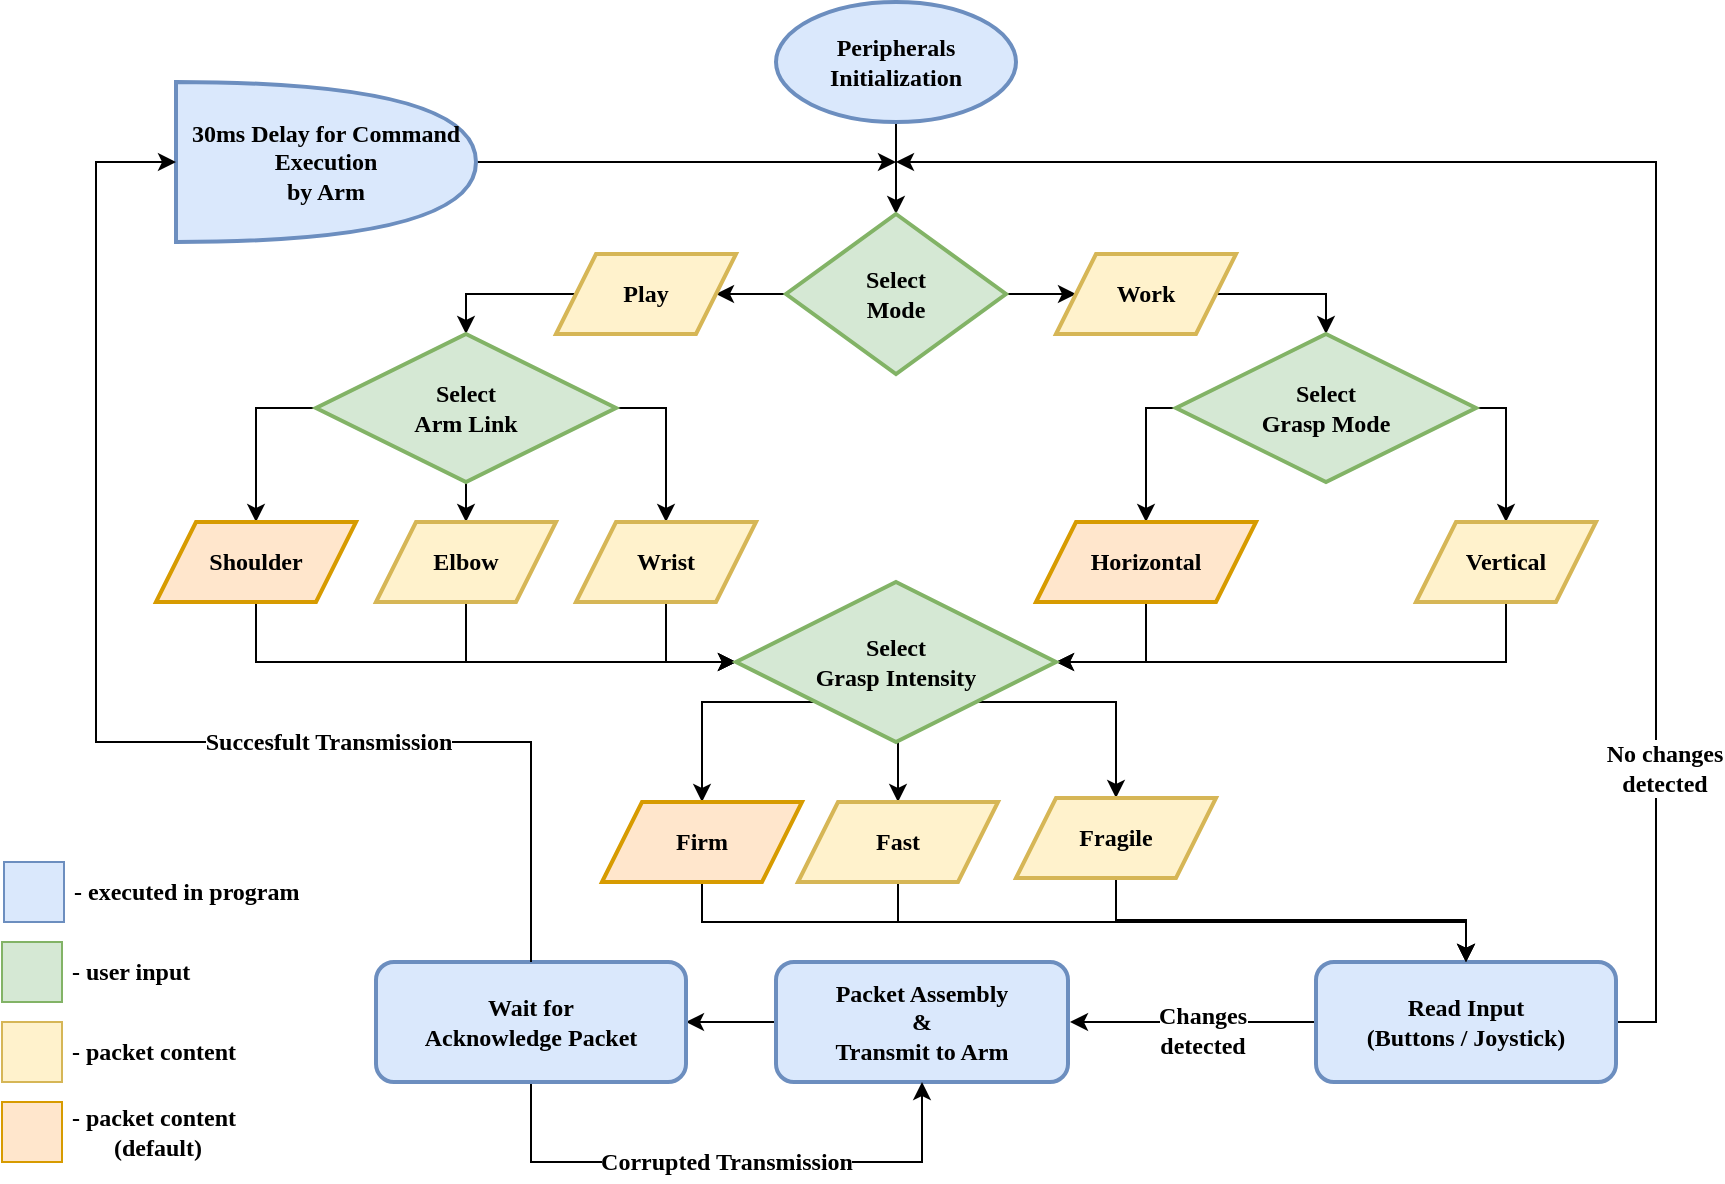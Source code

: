 <mxfile version="22.1.11" type="device">
  <diagram name="Page-1" id="G1E-o2sUnaRfctfOdFAP">
    <mxGraphModel dx="1366" dy="766" grid="1" gridSize="10" guides="1" tooltips="1" connect="1" arrows="1" fold="1" page="1" pageScale="1" pageWidth="1100" pageHeight="1700" math="0" shadow="0">
      <root>
        <mxCell id="0" />
        <mxCell id="1" parent="0" />
        <mxCell id="G40gRjTOsbd0e__JoBdo-36" style="edgeStyle=orthogonalEdgeStyle;rounded=0;orthogonalLoop=1;jettySize=auto;html=1;exitX=0.5;exitY=1;exitDx=0;exitDy=0;entryX=0.5;entryY=0;entryDx=0;entryDy=0;" edge="1" parent="1" source="nMN-DpjDkvB5x4g8xDvF-1" target="nMN-DpjDkvB5x4g8xDvF-6">
          <mxGeometry relative="1" as="geometry" />
        </mxCell>
        <mxCell id="nMN-DpjDkvB5x4g8xDvF-1" value="Peripherals Initialization" style="ellipse;whiteSpace=wrap;html=1;fillColor=#dae8fc;strokeColor=#6c8ebf;strokeWidth=2;fontFamily=Verdana;fontStyle=1;fontSize=12;" parent="1" vertex="1">
          <mxGeometry x="510" y="90" width="120" height="60" as="geometry" />
        </mxCell>
        <mxCell id="G40gRjTOsbd0e__JoBdo-45" style="edgeStyle=orthogonalEdgeStyle;rounded=0;orthogonalLoop=1;jettySize=auto;html=1;exitX=0;exitY=0.5;exitDx=0;exitDy=0;entryX=1;entryY=0.5;entryDx=0;entryDy=0;" edge="1" parent="1" source="nMN-DpjDkvB5x4g8xDvF-3" target="nMN-DpjDkvB5x4g8xDvF-4">
          <mxGeometry relative="1" as="geometry" />
        </mxCell>
        <mxCell id="nMN-DpjDkvB5x4g8xDvF-3" value="Packet Assembly &lt;br&gt;&amp;amp; &lt;br&gt;Transmit to Arm" style="rounded=1;whiteSpace=wrap;html=1;fillColor=#dae8fc;strokeColor=#6c8ebf;strokeWidth=2;fontFamily=Verdana;fontStyle=1" parent="1" vertex="1">
          <mxGeometry x="510" y="570" width="146" height="60" as="geometry" />
        </mxCell>
        <mxCell id="G40gRjTOsbd0e__JoBdo-46" style="edgeStyle=orthogonalEdgeStyle;rounded=0;orthogonalLoop=1;jettySize=auto;html=1;exitX=0.5;exitY=1;exitDx=0;exitDy=0;entryX=0.5;entryY=1;entryDx=0;entryDy=0;" edge="1" parent="1" source="nMN-DpjDkvB5x4g8xDvF-4" target="nMN-DpjDkvB5x4g8xDvF-3">
          <mxGeometry relative="1" as="geometry">
            <Array as="points">
              <mxPoint x="388" y="670" />
              <mxPoint x="583" y="670" />
            </Array>
          </mxGeometry>
        </mxCell>
        <mxCell id="G40gRjTOsbd0e__JoBdo-47" value="&lt;font size=&quot;1&quot; face=&quot;Verdana&quot;&gt;&lt;b style=&quot;font-size: 12px;&quot;&gt;Corrupted Transmission&lt;/b&gt;&lt;br&gt;&lt;/font&gt;" style="edgeLabel;html=1;align=center;verticalAlign=middle;resizable=0;points=[];" vertex="1" connectable="0" parent="G40gRjTOsbd0e__JoBdo-46">
          <mxGeometry x="-0.007" relative="1" as="geometry">
            <mxPoint as="offset" />
          </mxGeometry>
        </mxCell>
        <mxCell id="nMN-DpjDkvB5x4g8xDvF-4" value="Wait for &lt;br&gt;Acknowledge Packet" style="rounded=1;whiteSpace=wrap;html=1;fillColor=#dae8fc;strokeColor=#6c8ebf;strokeWidth=2;fontFamily=Verdana;fontStyle=1" parent="1" vertex="1">
          <mxGeometry x="310" y="570" width="155" height="60" as="geometry" />
        </mxCell>
        <mxCell id="G40gRjTOsbd0e__JoBdo-40" style="edgeStyle=orthogonalEdgeStyle;rounded=0;orthogonalLoop=1;jettySize=auto;html=1;exitX=1;exitY=0.5;exitDx=0;exitDy=0;" edge="1" parent="1" source="nMN-DpjDkvB5x4g8xDvF-5">
          <mxGeometry relative="1" as="geometry">
            <mxPoint x="570" y="170" as="targetPoint" />
            <Array as="points">
              <mxPoint x="950" y="600" />
              <mxPoint x="950" y="170" />
            </Array>
          </mxGeometry>
        </mxCell>
        <mxCell id="G40gRjTOsbd0e__JoBdo-42" value="&lt;font face=&quot;Verdana&quot; style=&quot;font-size: 12px;&quot;&gt;&lt;b style=&quot;font-size: 12px;&quot;&gt;No changes&lt;/b&gt;&lt;br&gt;&lt;b&gt;detected&lt;br style=&quot;font-size: 12px;&quot;&gt;&lt;/b&gt;&lt;/font&gt;" style="edgeLabel;html=1;align=center;verticalAlign=middle;resizable=0;points=[];fontSize=12;" vertex="1" connectable="0" parent="G40gRjTOsbd0e__JoBdo-40">
          <mxGeometry x="-0.646" y="-4" relative="1" as="geometry">
            <mxPoint as="offset" />
          </mxGeometry>
        </mxCell>
        <mxCell id="G40gRjTOsbd0e__JoBdo-43" style="edgeStyle=orthogonalEdgeStyle;rounded=0;orthogonalLoop=1;jettySize=auto;html=1;exitX=0;exitY=0.5;exitDx=0;exitDy=0;entryX=1;entryY=0.5;entryDx=0;entryDy=0;" edge="1" parent="1" source="nMN-DpjDkvB5x4g8xDvF-5">
          <mxGeometry relative="1" as="geometry">
            <mxPoint x="761" y="600" as="sourcePoint" />
            <mxPoint x="657" y="600" as="targetPoint" />
          </mxGeometry>
        </mxCell>
        <mxCell id="G40gRjTOsbd0e__JoBdo-44" value="&lt;font size=&quot;1&quot; face=&quot;Verdana&quot;&gt;&lt;b style=&quot;font-size: 12px;&quot;&gt;Changes&lt;br&gt;detected&lt;br&gt;&lt;/b&gt;&lt;/font&gt;" style="edgeLabel;html=1;align=center;verticalAlign=middle;resizable=0;points=[];" vertex="1" connectable="0" parent="G40gRjTOsbd0e__JoBdo-43">
          <mxGeometry x="0.096" y="3" relative="1" as="geometry">
            <mxPoint x="10" as="offset" />
          </mxGeometry>
        </mxCell>
        <mxCell id="nMN-DpjDkvB5x4g8xDvF-5" value="Read Input&lt;br&gt;(Buttons / Joystick)" style="rounded=1;whiteSpace=wrap;html=1;fillColor=#dae8fc;strokeColor=#6c8ebf;strokeWidth=2;fontFamily=Verdana;fontStyle=1" parent="1" vertex="1">
          <mxGeometry x="780" y="570" width="150" height="60" as="geometry" />
        </mxCell>
        <mxCell id="G40gRjTOsbd0e__JoBdo-3" style="edgeStyle=orthogonalEdgeStyle;rounded=0;orthogonalLoop=1;jettySize=auto;html=1;exitX=0;exitY=0.5;exitDx=0;exitDy=0;entryX=1;entryY=0.5;entryDx=0;entryDy=0;" edge="1" parent="1" source="nMN-DpjDkvB5x4g8xDvF-6" target="G40gRjTOsbd0e__JoBdo-2">
          <mxGeometry relative="1" as="geometry" />
        </mxCell>
        <mxCell id="G40gRjTOsbd0e__JoBdo-4" style="edgeStyle=orthogonalEdgeStyle;rounded=0;orthogonalLoop=1;jettySize=auto;html=1;exitX=1;exitY=0.5;exitDx=0;exitDy=0;entryX=0;entryY=0.5;entryDx=0;entryDy=0;" edge="1" parent="1" source="nMN-DpjDkvB5x4g8xDvF-6" target="nMN-DpjDkvB5x4g8xDvF-7">
          <mxGeometry relative="1" as="geometry" />
        </mxCell>
        <mxCell id="nMN-DpjDkvB5x4g8xDvF-6" value="Select&lt;br&gt;Mode" style="rhombus;whiteSpace=wrap;html=1;fontFamily=Verdana;fontStyle=1;fillColor=#d5e8d4;strokeColor=#82b366;strokeWidth=2;" parent="1" vertex="1">
          <mxGeometry x="515" y="196" width="110" height="80" as="geometry" />
        </mxCell>
        <mxCell id="G40gRjTOsbd0e__JoBdo-12" style="edgeStyle=orthogonalEdgeStyle;rounded=0;orthogonalLoop=1;jettySize=auto;html=1;exitX=1;exitY=0.5;exitDx=0;exitDy=0;entryX=0.5;entryY=0;entryDx=0;entryDy=0;" edge="1" parent="1" source="nMN-DpjDkvB5x4g8xDvF-7" target="G40gRjTOsbd0e__JoBdo-5">
          <mxGeometry relative="1" as="geometry">
            <Array as="points">
              <mxPoint x="785" y="236" />
            </Array>
          </mxGeometry>
        </mxCell>
        <mxCell id="nMN-DpjDkvB5x4g8xDvF-7" value="Work" style="shape=parallelogram;perimeter=parallelogramPerimeter;whiteSpace=wrap;html=1;fixedSize=1;fillColor=#fff2cc;strokeColor=#d6b656;strokeWidth=2;fontFamily=Verdana;fontStyle=1" parent="1" vertex="1">
          <mxGeometry x="650" y="216" width="90" height="40" as="geometry" />
        </mxCell>
        <mxCell id="G40gRjTOsbd0e__JoBdo-16" style="edgeStyle=orthogonalEdgeStyle;rounded=0;orthogonalLoop=1;jettySize=auto;html=1;exitX=0;exitY=0.5;exitDx=0;exitDy=0;entryX=0.5;entryY=0;entryDx=0;entryDy=0;" edge="1" parent="1" source="G40gRjTOsbd0e__JoBdo-2" target="G40gRjTOsbd0e__JoBdo-6">
          <mxGeometry relative="1" as="geometry">
            <Array as="points">
              <mxPoint x="355" y="236" />
            </Array>
          </mxGeometry>
        </mxCell>
        <mxCell id="G40gRjTOsbd0e__JoBdo-2" value="Play" style="shape=parallelogram;perimeter=parallelogramPerimeter;whiteSpace=wrap;html=1;fixedSize=1;fillColor=#fff2cc;strokeColor=#d6b656;strokeWidth=2;fontFamily=Verdana;fontStyle=1" vertex="1" parent="1">
          <mxGeometry x="400" y="216" width="90" height="40" as="geometry" />
        </mxCell>
        <mxCell id="G40gRjTOsbd0e__JoBdo-27" style="edgeStyle=orthogonalEdgeStyle;rounded=0;orthogonalLoop=1;jettySize=auto;html=1;exitX=1;exitY=0.5;exitDx=0;exitDy=0;entryX=0.5;entryY=0;entryDx=0;entryDy=0;" edge="1" parent="1" source="G40gRjTOsbd0e__JoBdo-5" target="G40gRjTOsbd0e__JoBdo-11">
          <mxGeometry relative="1" as="geometry">
            <Array as="points">
              <mxPoint x="875" y="293" />
            </Array>
          </mxGeometry>
        </mxCell>
        <mxCell id="G40gRjTOsbd0e__JoBdo-28" style="edgeStyle=orthogonalEdgeStyle;rounded=0;orthogonalLoop=1;jettySize=auto;html=1;exitX=0;exitY=0.5;exitDx=0;exitDy=0;entryX=0.5;entryY=0;entryDx=0;entryDy=0;" edge="1" parent="1" source="G40gRjTOsbd0e__JoBdo-5" target="G40gRjTOsbd0e__JoBdo-10">
          <mxGeometry relative="1" as="geometry">
            <Array as="points">
              <mxPoint x="695" y="293" />
            </Array>
          </mxGeometry>
        </mxCell>
        <mxCell id="G40gRjTOsbd0e__JoBdo-5" value="Select&lt;br&gt;Grasp Mode" style="rhombus;whiteSpace=wrap;html=1;fontFamily=Verdana;fontStyle=1;fillColor=#d5e8d4;strokeColor=#82b366;strokeWidth=2;" vertex="1" parent="1">
          <mxGeometry x="710" y="256" width="150" height="74" as="geometry" />
        </mxCell>
        <mxCell id="G40gRjTOsbd0e__JoBdo-17" style="edgeStyle=orthogonalEdgeStyle;rounded=0;orthogonalLoop=1;jettySize=auto;html=1;exitX=0;exitY=0.5;exitDx=0;exitDy=0;entryX=0.5;entryY=0;entryDx=0;entryDy=0;" edge="1" parent="1" source="G40gRjTOsbd0e__JoBdo-6" target="G40gRjTOsbd0e__JoBdo-7">
          <mxGeometry relative="1" as="geometry" />
        </mxCell>
        <mxCell id="G40gRjTOsbd0e__JoBdo-18" style="edgeStyle=orthogonalEdgeStyle;rounded=0;orthogonalLoop=1;jettySize=auto;html=1;exitX=0.5;exitY=1;exitDx=0;exitDy=0;entryX=0.5;entryY=0;entryDx=0;entryDy=0;" edge="1" parent="1" source="G40gRjTOsbd0e__JoBdo-6" target="G40gRjTOsbd0e__JoBdo-8">
          <mxGeometry relative="1" as="geometry" />
        </mxCell>
        <mxCell id="G40gRjTOsbd0e__JoBdo-19" style="edgeStyle=orthogonalEdgeStyle;rounded=0;orthogonalLoop=1;jettySize=auto;html=1;exitX=1;exitY=0.5;exitDx=0;exitDy=0;" edge="1" parent="1" source="G40gRjTOsbd0e__JoBdo-6" target="G40gRjTOsbd0e__JoBdo-9">
          <mxGeometry relative="1" as="geometry" />
        </mxCell>
        <mxCell id="G40gRjTOsbd0e__JoBdo-6" value="Select&lt;br&gt;Arm Link" style="rhombus;whiteSpace=wrap;html=1;fontFamily=Verdana;fontStyle=1;fillColor=#d5e8d4;strokeColor=#82b366;strokeWidth=2;" vertex="1" parent="1">
          <mxGeometry x="280" y="256" width="150" height="74" as="geometry" />
        </mxCell>
        <mxCell id="G40gRjTOsbd0e__JoBdo-23" style="edgeStyle=orthogonalEdgeStyle;rounded=0;orthogonalLoop=1;jettySize=auto;html=1;exitX=0.5;exitY=1;exitDx=0;exitDy=0;entryX=0;entryY=0.5;entryDx=0;entryDy=0;" edge="1" parent="1" source="G40gRjTOsbd0e__JoBdo-7" target="G40gRjTOsbd0e__JoBdo-21">
          <mxGeometry relative="1" as="geometry">
            <mxPoint x="490" y="450" as="targetPoint" />
            <Array as="points">
              <mxPoint x="250" y="420" />
            </Array>
          </mxGeometry>
        </mxCell>
        <mxCell id="G40gRjTOsbd0e__JoBdo-7" value="Shoulder" style="shape=parallelogram;perimeter=parallelogramPerimeter;whiteSpace=wrap;html=1;fixedSize=1;fillColor=#ffe6cc;strokeColor=#d79b00;strokeWidth=2;fontFamily=Verdana;fontStyle=1" vertex="1" parent="1">
          <mxGeometry x="200" y="350" width="100" height="40" as="geometry" />
        </mxCell>
        <mxCell id="G40gRjTOsbd0e__JoBdo-24" style="edgeStyle=orthogonalEdgeStyle;rounded=0;orthogonalLoop=1;jettySize=auto;html=1;exitX=0.5;exitY=1;exitDx=0;exitDy=0;entryX=0;entryY=0.5;entryDx=0;entryDy=0;" edge="1" parent="1" source="G40gRjTOsbd0e__JoBdo-8" target="G40gRjTOsbd0e__JoBdo-21">
          <mxGeometry relative="1" as="geometry" />
        </mxCell>
        <mxCell id="G40gRjTOsbd0e__JoBdo-8" value="Elbow" style="shape=parallelogram;perimeter=parallelogramPerimeter;whiteSpace=wrap;html=1;fixedSize=1;fillColor=#fff2cc;strokeColor=#d6b656;strokeWidth=2;fontFamily=Verdana;fontStyle=1" vertex="1" parent="1">
          <mxGeometry x="310" y="350" width="90" height="40" as="geometry" />
        </mxCell>
        <mxCell id="G40gRjTOsbd0e__JoBdo-22" style="edgeStyle=orthogonalEdgeStyle;rounded=0;orthogonalLoop=1;jettySize=auto;html=1;exitX=0.5;exitY=1;exitDx=0;exitDy=0;entryX=0;entryY=0.5;entryDx=0;entryDy=0;" edge="1" parent="1" source="G40gRjTOsbd0e__JoBdo-9" target="G40gRjTOsbd0e__JoBdo-21">
          <mxGeometry relative="1" as="geometry" />
        </mxCell>
        <mxCell id="G40gRjTOsbd0e__JoBdo-9" value="Wrist" style="shape=parallelogram;perimeter=parallelogramPerimeter;whiteSpace=wrap;html=1;fixedSize=1;fillColor=#fff2cc;strokeColor=#d6b656;strokeWidth=2;fontFamily=Verdana;fontStyle=1" vertex="1" parent="1">
          <mxGeometry x="410" y="350" width="90" height="40" as="geometry" />
        </mxCell>
        <mxCell id="G40gRjTOsbd0e__JoBdo-25" style="edgeStyle=orthogonalEdgeStyle;rounded=0;orthogonalLoop=1;jettySize=auto;html=1;exitX=0.5;exitY=1;exitDx=0;exitDy=0;entryX=1;entryY=0.5;entryDx=0;entryDy=0;" edge="1" parent="1" source="G40gRjTOsbd0e__JoBdo-10" target="G40gRjTOsbd0e__JoBdo-21">
          <mxGeometry relative="1" as="geometry" />
        </mxCell>
        <mxCell id="G40gRjTOsbd0e__JoBdo-10" value="Horizontal" style="shape=parallelogram;perimeter=parallelogramPerimeter;whiteSpace=wrap;html=1;fixedSize=1;fillColor=#ffe6cc;strokeColor=#d79b00;strokeWidth=2;fontFamily=Verdana;fontStyle=1" vertex="1" parent="1">
          <mxGeometry x="640" y="350" width="110" height="40" as="geometry" />
        </mxCell>
        <mxCell id="G40gRjTOsbd0e__JoBdo-26" style="edgeStyle=orthogonalEdgeStyle;rounded=0;orthogonalLoop=1;jettySize=auto;html=1;exitX=0.5;exitY=1;exitDx=0;exitDy=0;entryX=1;entryY=0.5;entryDx=0;entryDy=0;" edge="1" parent="1" source="G40gRjTOsbd0e__JoBdo-11" target="G40gRjTOsbd0e__JoBdo-21">
          <mxGeometry relative="1" as="geometry">
            <mxPoint x="650" y="450" as="targetPoint" />
            <Array as="points">
              <mxPoint x="875" y="420" />
            </Array>
          </mxGeometry>
        </mxCell>
        <mxCell id="G40gRjTOsbd0e__JoBdo-11" value="Vertical" style="shape=parallelogram;perimeter=parallelogramPerimeter;whiteSpace=wrap;html=1;fixedSize=1;fillColor=#fff2cc;strokeColor=#d6b656;strokeWidth=2;fontFamily=Verdana;fontStyle=1" vertex="1" parent="1">
          <mxGeometry x="830" y="350" width="90" height="40" as="geometry" />
        </mxCell>
        <mxCell id="G40gRjTOsbd0e__JoBdo-32" style="edgeStyle=orthogonalEdgeStyle;rounded=0;orthogonalLoop=1;jettySize=auto;html=1;entryX=0.5;entryY=0;entryDx=0;entryDy=0;exitX=0;exitY=1;exitDx=0;exitDy=0;" edge="1" parent="1" source="G40gRjTOsbd0e__JoBdo-21" target="G40gRjTOsbd0e__JoBdo-29">
          <mxGeometry relative="1" as="geometry">
            <mxPoint x="570" y="460" as="sourcePoint" />
            <Array as="points">
              <mxPoint x="473" y="440" />
            </Array>
          </mxGeometry>
        </mxCell>
        <mxCell id="G40gRjTOsbd0e__JoBdo-33" style="edgeStyle=orthogonalEdgeStyle;rounded=0;orthogonalLoop=1;jettySize=auto;html=1;exitX=1;exitY=1;exitDx=0;exitDy=0;entryX=0.5;entryY=0;entryDx=0;entryDy=0;" edge="1" parent="1" source="G40gRjTOsbd0e__JoBdo-21" target="G40gRjTOsbd0e__JoBdo-31">
          <mxGeometry relative="1" as="geometry">
            <Array as="points">
              <mxPoint x="680" y="440" />
            </Array>
          </mxGeometry>
        </mxCell>
        <mxCell id="G40gRjTOsbd0e__JoBdo-35" style="edgeStyle=orthogonalEdgeStyle;rounded=0;orthogonalLoop=1;jettySize=auto;html=1;exitX=0.5;exitY=1;exitDx=0;exitDy=0;entryX=0.5;entryY=0;entryDx=0;entryDy=0;" edge="1" parent="1" source="G40gRjTOsbd0e__JoBdo-21" target="G40gRjTOsbd0e__JoBdo-30">
          <mxGeometry relative="1" as="geometry" />
        </mxCell>
        <mxCell id="G40gRjTOsbd0e__JoBdo-21" value="Select&lt;br&gt;Grasp Intensity" style="rhombus;whiteSpace=wrap;html=1;fontFamily=Verdana;fontStyle=1;fillColor=#d5e8d4;strokeColor=#82b366;strokeWidth=2;" vertex="1" parent="1">
          <mxGeometry x="490" y="380" width="160" height="80" as="geometry" />
        </mxCell>
        <mxCell id="G40gRjTOsbd0e__JoBdo-37" style="edgeStyle=orthogonalEdgeStyle;rounded=0;orthogonalLoop=1;jettySize=auto;html=1;exitX=0.5;exitY=1;exitDx=0;exitDy=0;entryX=0.5;entryY=0;entryDx=0;entryDy=0;" edge="1" parent="1" source="G40gRjTOsbd0e__JoBdo-29" target="nMN-DpjDkvB5x4g8xDvF-5">
          <mxGeometry relative="1" as="geometry" />
        </mxCell>
        <mxCell id="G40gRjTOsbd0e__JoBdo-29" value="Firm" style="shape=parallelogram;perimeter=parallelogramPerimeter;whiteSpace=wrap;html=1;fixedSize=1;fillColor=#ffe6cc;strokeColor=#d79b00;strokeWidth=2;fontFamily=Verdana;fontStyle=1" vertex="1" parent="1">
          <mxGeometry x="423" y="490" width="100" height="40" as="geometry" />
        </mxCell>
        <mxCell id="G40gRjTOsbd0e__JoBdo-38" style="edgeStyle=orthogonalEdgeStyle;rounded=0;orthogonalLoop=1;jettySize=auto;html=1;exitX=0.5;exitY=1;exitDx=0;exitDy=0;entryX=0.5;entryY=0;entryDx=0;entryDy=0;" edge="1" parent="1" source="G40gRjTOsbd0e__JoBdo-30" target="nMN-DpjDkvB5x4g8xDvF-5">
          <mxGeometry relative="1" as="geometry" />
        </mxCell>
        <mxCell id="G40gRjTOsbd0e__JoBdo-30" value="Fast" style="shape=parallelogram;perimeter=parallelogramPerimeter;whiteSpace=wrap;html=1;fixedSize=1;fillColor=#fff2cc;strokeColor=#d6b656;strokeWidth=2;fontFamily=Verdana;fontStyle=1" vertex="1" parent="1">
          <mxGeometry x="521" y="490" width="100" height="40" as="geometry" />
        </mxCell>
        <mxCell id="G40gRjTOsbd0e__JoBdo-39" style="edgeStyle=orthogonalEdgeStyle;rounded=0;orthogonalLoop=1;jettySize=auto;html=1;exitX=0.5;exitY=1;exitDx=0;exitDy=0;entryX=0.5;entryY=0;entryDx=0;entryDy=0;" edge="1" parent="1" source="G40gRjTOsbd0e__JoBdo-31" target="nMN-DpjDkvB5x4g8xDvF-5">
          <mxGeometry relative="1" as="geometry" />
        </mxCell>
        <mxCell id="G40gRjTOsbd0e__JoBdo-31" value="Fragile" style="shape=parallelogram;perimeter=parallelogramPerimeter;whiteSpace=wrap;html=1;fixedSize=1;fillColor=#fff2cc;strokeColor=#d6b656;strokeWidth=2;fontFamily=Verdana;fontStyle=1" vertex="1" parent="1">
          <mxGeometry x="630" y="488" width="100" height="40" as="geometry" />
        </mxCell>
        <mxCell id="G40gRjTOsbd0e__JoBdo-50" style="edgeStyle=orthogonalEdgeStyle;rounded=0;orthogonalLoop=1;jettySize=auto;html=1;exitX=1;exitY=0.5;exitDx=0;exitDy=0;exitPerimeter=0;" edge="1" parent="1" source="G40gRjTOsbd0e__JoBdo-48">
          <mxGeometry relative="1" as="geometry">
            <mxPoint x="570" y="170" as="targetPoint" />
          </mxGeometry>
        </mxCell>
        <mxCell id="G40gRjTOsbd0e__JoBdo-48" value="&lt;font face=&quot;Verdana&quot;&gt;&lt;b&gt;30ms Delay for Command Execution &lt;br&gt;by Arm&lt;/b&gt;&lt;/font&gt;" style="shape=or;whiteSpace=wrap;html=1;fillColor=#dae8fc;strokeColor=#6c8ebf;strokeWidth=2;" vertex="1" parent="1">
          <mxGeometry x="210" y="130" width="150" height="80" as="geometry" />
        </mxCell>
        <mxCell id="G40gRjTOsbd0e__JoBdo-51" style="edgeStyle=orthogonalEdgeStyle;rounded=0;orthogonalLoop=1;jettySize=auto;html=1;entryX=0;entryY=0.5;entryDx=0;entryDy=0;entryPerimeter=0;exitX=0.5;exitY=0;exitDx=0;exitDy=0;" edge="1" parent="1" source="nMN-DpjDkvB5x4g8xDvF-4" target="G40gRjTOsbd0e__JoBdo-48">
          <mxGeometry relative="1" as="geometry">
            <mxPoint x="358" y="530" as="sourcePoint" />
            <Array as="points">
              <mxPoint x="388" y="460" />
              <mxPoint x="170" y="460" />
              <mxPoint x="170" y="170" />
            </Array>
          </mxGeometry>
        </mxCell>
        <mxCell id="G40gRjTOsbd0e__JoBdo-52" value="&lt;div&gt;&lt;font size=&quot;1&quot; face=&quot;Verdana&quot;&gt;&lt;b style=&quot;font-size: 12px;&quot;&gt;Succesfult Transmission&lt;/b&gt;&lt;/font&gt;&lt;/div&gt;" style="edgeLabel;html=1;align=center;verticalAlign=middle;resizable=0;points=[];" vertex="1" connectable="0" parent="G40gRjTOsbd0e__JoBdo-51">
          <mxGeometry x="-0.477" y="-1" relative="1" as="geometry">
            <mxPoint x="-40" y="1" as="offset" />
          </mxGeometry>
        </mxCell>
        <mxCell id="G40gRjTOsbd0e__JoBdo-77" value="" style="group" vertex="1" connectable="0" parent="1">
          <mxGeometry x="123" y="520" width="187" height="160" as="geometry" />
        </mxCell>
        <mxCell id="G40gRjTOsbd0e__JoBdo-66" value="" style="group" vertex="1" connectable="0" parent="G40gRjTOsbd0e__JoBdo-77">
          <mxGeometry y="40" width="140" height="30" as="geometry" />
        </mxCell>
        <mxCell id="G40gRjTOsbd0e__JoBdo-64" value="" style="whiteSpace=wrap;html=1;aspect=fixed;fillColor=#d5e8d4;strokeColor=#82b366;" vertex="1" parent="G40gRjTOsbd0e__JoBdo-66">
          <mxGeometry width="30" height="30" as="geometry" />
        </mxCell>
        <mxCell id="G40gRjTOsbd0e__JoBdo-65" value="&lt;div align=&quot;left&quot;&gt;&lt;font face=&quot;Verdana&quot;&gt;&lt;b&gt;&amp;nbsp;- user input&lt;/b&gt;&lt;/font&gt;&lt;br&gt;&lt;/div&gt;" style="text;html=1;align=left;verticalAlign=middle;resizable=0;points=[];autosize=1;strokeColor=none;fillColor=none;" vertex="1" parent="G40gRjTOsbd0e__JoBdo-66">
          <mxGeometry x="30" width="110" height="30" as="geometry" />
        </mxCell>
        <mxCell id="G40gRjTOsbd0e__JoBdo-69" value="" style="group" vertex="1" connectable="0" parent="G40gRjTOsbd0e__JoBdo-77">
          <mxGeometry y="80" width="170" height="30" as="geometry" />
        </mxCell>
        <mxCell id="G40gRjTOsbd0e__JoBdo-70" value="" style="whiteSpace=wrap;html=1;aspect=fixed;fillColor=#fff2cc;strokeColor=#d6b656;" vertex="1" parent="G40gRjTOsbd0e__JoBdo-69">
          <mxGeometry width="30" height="30" as="geometry" />
        </mxCell>
        <mxCell id="G40gRjTOsbd0e__JoBdo-71" value="&lt;div align=&quot;left&quot;&gt;&lt;font face=&quot;Verdana&quot;&gt;&lt;b&gt;&amp;nbsp;- packet content&lt;br&gt;&lt;/b&gt;&lt;/font&gt;&lt;/div&gt;" style="text;html=1;align=left;verticalAlign=middle;resizable=0;points=[];autosize=1;strokeColor=none;fillColor=none;" vertex="1" parent="G40gRjTOsbd0e__JoBdo-69">
          <mxGeometry x="30" width="140" height="30" as="geometry" />
        </mxCell>
        <mxCell id="G40gRjTOsbd0e__JoBdo-72" value="" style="group" vertex="1" connectable="0" parent="G40gRjTOsbd0e__JoBdo-77">
          <mxGeometry x="1" width="186" height="30" as="geometry" />
        </mxCell>
        <mxCell id="G40gRjTOsbd0e__JoBdo-73" value="" style="group" vertex="1" connectable="0" parent="G40gRjTOsbd0e__JoBdo-72">
          <mxGeometry width="186" height="30" as="geometry" />
        </mxCell>
        <mxCell id="G40gRjTOsbd0e__JoBdo-61" value="" style="whiteSpace=wrap;html=1;aspect=fixed;fillColor=#dae8fc;strokeColor=#6c8ebf;" vertex="1" parent="G40gRjTOsbd0e__JoBdo-73">
          <mxGeometry width="30" height="30" as="geometry" />
        </mxCell>
        <mxCell id="G40gRjTOsbd0e__JoBdo-63" value="&lt;div align=&quot;left&quot;&gt;&lt;font face=&quot;Verdana&quot;&gt;&lt;b&gt;&amp;nbsp;- executed in program&lt;/b&gt;&lt;/font&gt;&lt;/div&gt;" style="text;html=1;align=left;verticalAlign=middle;resizable=1;points=[];autosize=1;strokeColor=none;fillColor=none;movable=1;rotatable=1;deletable=1;editable=1;locked=0;connectable=1;" vertex="1" parent="G40gRjTOsbd0e__JoBdo-73">
          <mxGeometry x="30" width="156" height="30" as="geometry" />
        </mxCell>
        <mxCell id="G40gRjTOsbd0e__JoBdo-74" value="" style="group" vertex="1" connectable="0" parent="G40gRjTOsbd0e__JoBdo-77">
          <mxGeometry y="120" width="170" height="40" as="geometry" />
        </mxCell>
        <mxCell id="G40gRjTOsbd0e__JoBdo-75" value="" style="whiteSpace=wrap;html=1;aspect=fixed;fillColor=#ffe6cc;strokeColor=#d79b00;" vertex="1" parent="G40gRjTOsbd0e__JoBdo-74">
          <mxGeometry width="30" height="30" as="geometry" />
        </mxCell>
        <mxCell id="G40gRjTOsbd0e__JoBdo-76" value="&lt;div align=&quot;left&quot;&gt;&lt;font face=&quot;Verdana&quot;&gt;&lt;b&gt;&amp;nbsp;- packet content&lt;br&gt;&lt;span style=&quot;white-space: pre;&quot;&gt;&#x9;&lt;/span&gt;(default)&lt;br&gt;&lt;/b&gt;&lt;/font&gt;&lt;/div&gt;" style="text;html=1;align=left;verticalAlign=middle;resizable=0;points=[];autosize=1;strokeColor=none;fillColor=none;" vertex="1" parent="G40gRjTOsbd0e__JoBdo-74">
          <mxGeometry x="30" y="-10" width="140" height="50" as="geometry" />
        </mxCell>
      </root>
    </mxGraphModel>
  </diagram>
</mxfile>

